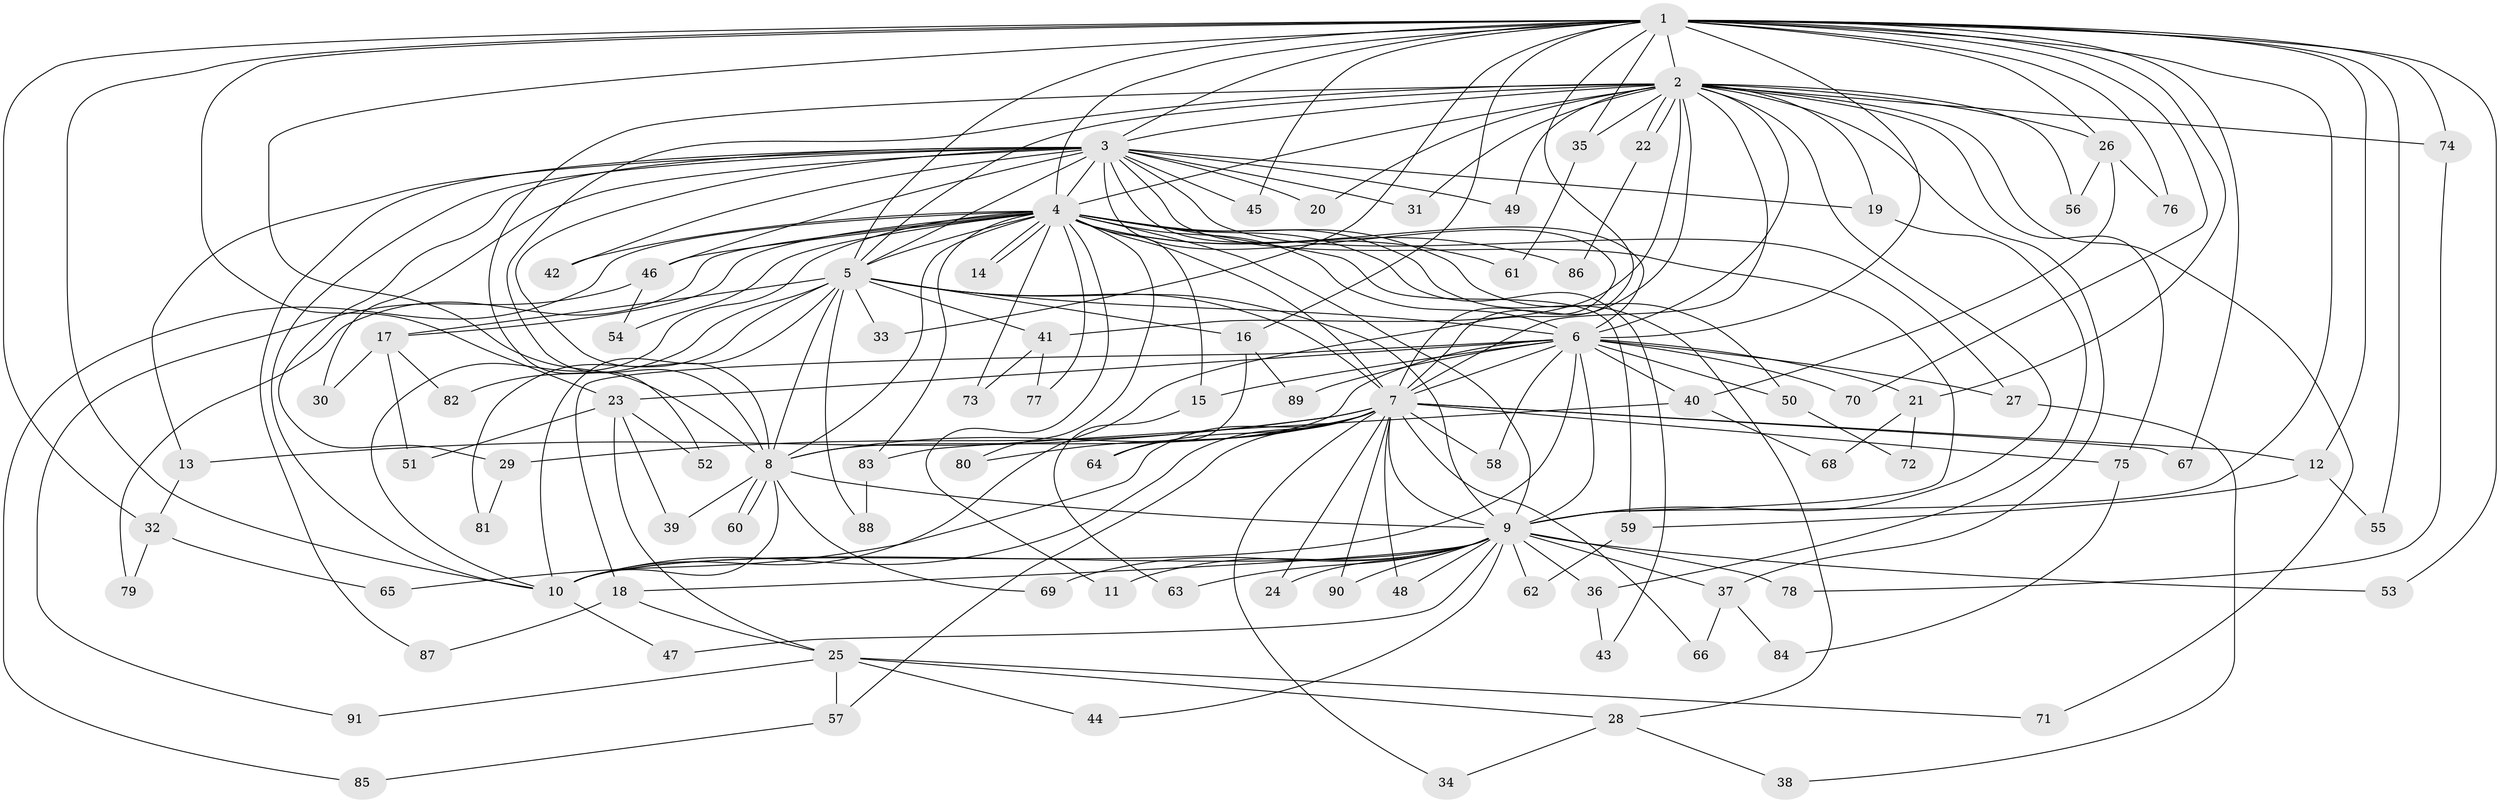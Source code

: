// coarse degree distribution, {21: 0.027777777777777776, 19: 0.013888888888888888, 27: 0.013888888888888888, 16: 0.013888888888888888, 18: 0.013888888888888888, 24: 0.013888888888888888, 20: 0.013888888888888888, 8: 0.013888888888888888, 2: 0.5416666666666666, 3: 0.1388888888888889, 4: 0.125, 6: 0.013888888888888888, 7: 0.013888888888888888, 5: 0.013888888888888888, 1: 0.027777777777777776}
// Generated by graph-tools (version 1.1) at 2025/41/03/06/25 10:41:39]
// undirected, 91 vertices, 207 edges
graph export_dot {
graph [start="1"]
  node [color=gray90,style=filled];
  1;
  2;
  3;
  4;
  5;
  6;
  7;
  8;
  9;
  10;
  11;
  12;
  13;
  14;
  15;
  16;
  17;
  18;
  19;
  20;
  21;
  22;
  23;
  24;
  25;
  26;
  27;
  28;
  29;
  30;
  31;
  32;
  33;
  34;
  35;
  36;
  37;
  38;
  39;
  40;
  41;
  42;
  43;
  44;
  45;
  46;
  47;
  48;
  49;
  50;
  51;
  52;
  53;
  54;
  55;
  56;
  57;
  58;
  59;
  60;
  61;
  62;
  63;
  64;
  65;
  66;
  67;
  68;
  69;
  70;
  71;
  72;
  73;
  74;
  75;
  76;
  77;
  78;
  79;
  80;
  81;
  82;
  83;
  84;
  85;
  86;
  87;
  88;
  89;
  90;
  91;
  1 -- 2;
  1 -- 3;
  1 -- 4;
  1 -- 5;
  1 -- 6;
  1 -- 7;
  1 -- 8;
  1 -- 9;
  1 -- 10;
  1 -- 12;
  1 -- 16;
  1 -- 21;
  1 -- 23;
  1 -- 26;
  1 -- 32;
  1 -- 33;
  1 -- 35;
  1 -- 45;
  1 -- 53;
  1 -- 55;
  1 -- 67;
  1 -- 70;
  1 -- 74;
  1 -- 76;
  2 -- 3;
  2 -- 4;
  2 -- 5;
  2 -- 6;
  2 -- 7;
  2 -- 8;
  2 -- 9;
  2 -- 10;
  2 -- 19;
  2 -- 20;
  2 -- 22;
  2 -- 22;
  2 -- 26;
  2 -- 31;
  2 -- 35;
  2 -- 37;
  2 -- 41;
  2 -- 49;
  2 -- 52;
  2 -- 56;
  2 -- 71;
  2 -- 74;
  2 -- 75;
  3 -- 4;
  3 -- 5;
  3 -- 6;
  3 -- 7;
  3 -- 8;
  3 -- 9;
  3 -- 10;
  3 -- 13;
  3 -- 19;
  3 -- 20;
  3 -- 27;
  3 -- 29;
  3 -- 30;
  3 -- 31;
  3 -- 42;
  3 -- 45;
  3 -- 46;
  3 -- 49;
  3 -- 87;
  4 -- 5;
  4 -- 6;
  4 -- 7;
  4 -- 8;
  4 -- 9;
  4 -- 10;
  4 -- 11;
  4 -- 14;
  4 -- 14;
  4 -- 15;
  4 -- 17;
  4 -- 28;
  4 -- 42;
  4 -- 43;
  4 -- 46;
  4 -- 50;
  4 -- 54;
  4 -- 59;
  4 -- 61;
  4 -- 73;
  4 -- 77;
  4 -- 79;
  4 -- 80;
  4 -- 83;
  4 -- 85;
  4 -- 86;
  5 -- 6;
  5 -- 7;
  5 -- 8;
  5 -- 9;
  5 -- 10;
  5 -- 16;
  5 -- 17;
  5 -- 33;
  5 -- 41;
  5 -- 81;
  5 -- 82;
  5 -- 88;
  6 -- 7;
  6 -- 8;
  6 -- 9;
  6 -- 10;
  6 -- 15;
  6 -- 18;
  6 -- 21;
  6 -- 23;
  6 -- 27;
  6 -- 40;
  6 -- 50;
  6 -- 58;
  6 -- 70;
  6 -- 89;
  7 -- 8;
  7 -- 9;
  7 -- 10;
  7 -- 12;
  7 -- 13;
  7 -- 24;
  7 -- 29;
  7 -- 34;
  7 -- 48;
  7 -- 57;
  7 -- 58;
  7 -- 64;
  7 -- 65;
  7 -- 66;
  7 -- 67;
  7 -- 75;
  7 -- 80;
  7 -- 90;
  8 -- 9;
  8 -- 10;
  8 -- 39;
  8 -- 60;
  8 -- 60;
  8 -- 69;
  9 -- 10;
  9 -- 11;
  9 -- 18;
  9 -- 24;
  9 -- 36;
  9 -- 37;
  9 -- 44;
  9 -- 47;
  9 -- 48;
  9 -- 53;
  9 -- 62;
  9 -- 63;
  9 -- 69;
  9 -- 78;
  9 -- 90;
  10 -- 47;
  12 -- 55;
  12 -- 59;
  13 -- 32;
  15 -- 63;
  16 -- 64;
  16 -- 89;
  17 -- 30;
  17 -- 51;
  17 -- 82;
  18 -- 25;
  18 -- 87;
  19 -- 36;
  21 -- 68;
  21 -- 72;
  22 -- 86;
  23 -- 25;
  23 -- 39;
  23 -- 51;
  23 -- 52;
  25 -- 28;
  25 -- 44;
  25 -- 57;
  25 -- 71;
  25 -- 91;
  26 -- 40;
  26 -- 56;
  26 -- 76;
  27 -- 38;
  28 -- 34;
  28 -- 38;
  29 -- 81;
  32 -- 65;
  32 -- 79;
  35 -- 61;
  36 -- 43;
  37 -- 66;
  37 -- 84;
  40 -- 68;
  40 -- 83;
  41 -- 73;
  41 -- 77;
  46 -- 54;
  46 -- 91;
  50 -- 72;
  57 -- 85;
  59 -- 62;
  74 -- 78;
  75 -- 84;
  83 -- 88;
}
